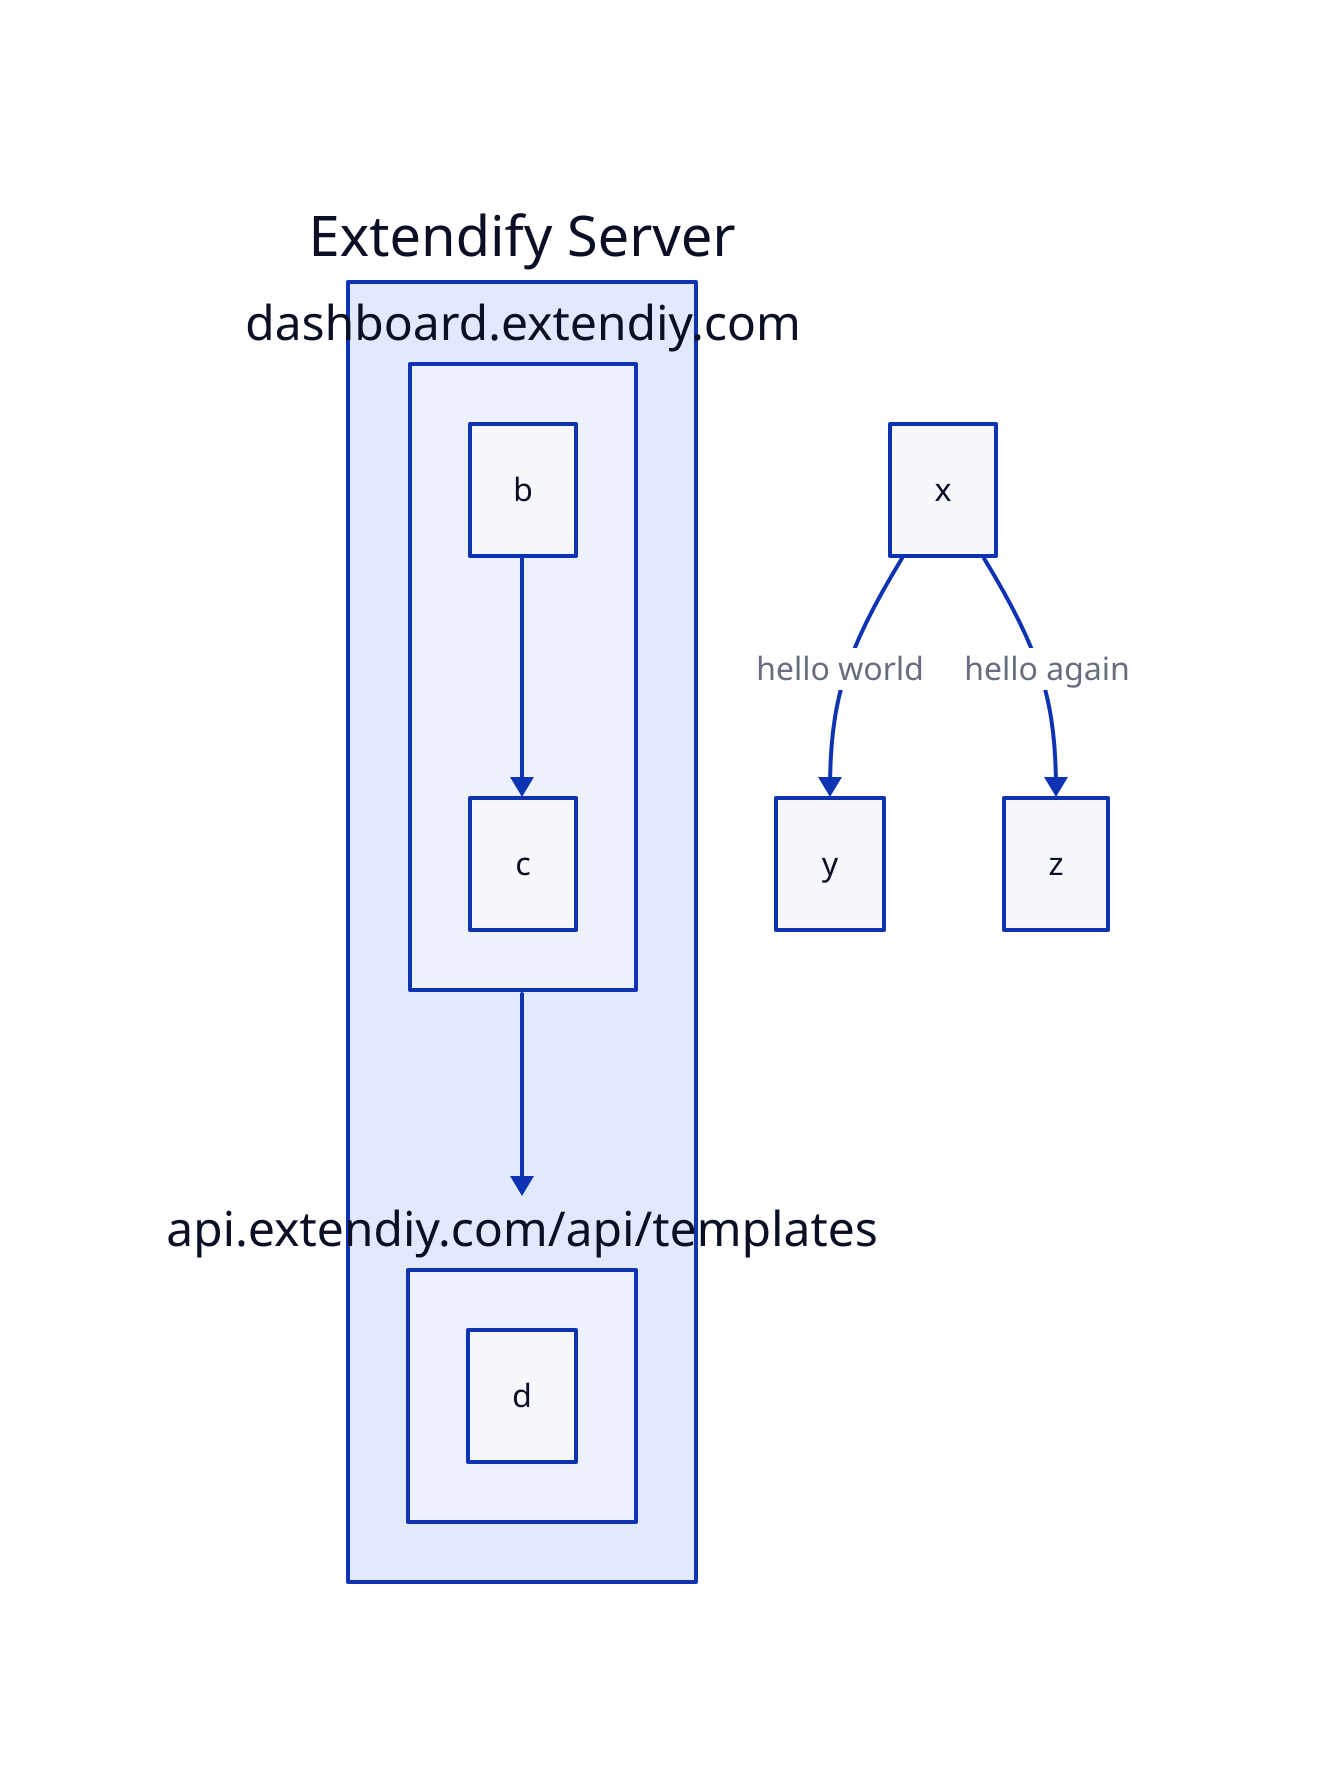 #a: Extendify Plugin
#b: Laravel Server
#c: Cache Layer
#d: Next.js Server
#e: Airtable DB

extendifyServer: Extendify Server {
  dashboardServer: dashboard.extendiy.com {
    b -> c
  }

  apiServer: api.extendiy.com/api/templates {
    d
  }

  dashboardServer -> apiServer
}

x -> y: hello world
x -> z: hello again
